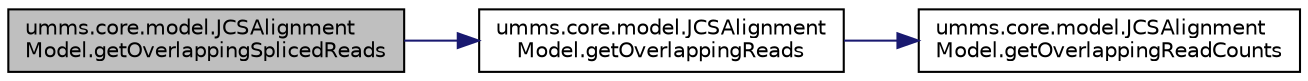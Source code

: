 digraph "umms.core.model.JCSAlignmentModel.getOverlappingSplicedReads"
{
  edge [fontname="Helvetica",fontsize="10",labelfontname="Helvetica",labelfontsize="10"];
  node [fontname="Helvetica",fontsize="10",shape=record];
  rankdir="LR";
  Node1 [label="umms.core.model.JCSAlignment\lModel.getOverlappingSplicedReads",height=0.2,width=0.4,color="black", fillcolor="grey75", style="filled" fontcolor="black"];
  Node1 -> Node2 [color="midnightblue",fontsize="10",style="solid",fontname="Helvetica"];
  Node2 [label="umms.core.model.JCSAlignment\lModel.getOverlappingReads",height=0.2,width=0.4,color="black", fillcolor="white", style="filled",URL="$classumms_1_1core_1_1model_1_1_j_c_s_alignment_model.html#ad6006720efa61de32a105415b8f2f15e"];
  Node2 -> Node3 [color="midnightblue",fontsize="10",style="solid",fontname="Helvetica"];
  Node3 [label="umms.core.model.JCSAlignment\lModel.getOverlappingReadCounts",height=0.2,width=0.4,color="black", fillcolor="white", style="filled",URL="$classumms_1_1core_1_1model_1_1_j_c_s_alignment_model.html#a554eedd0b97cb7567223f951394082ea"];
}

